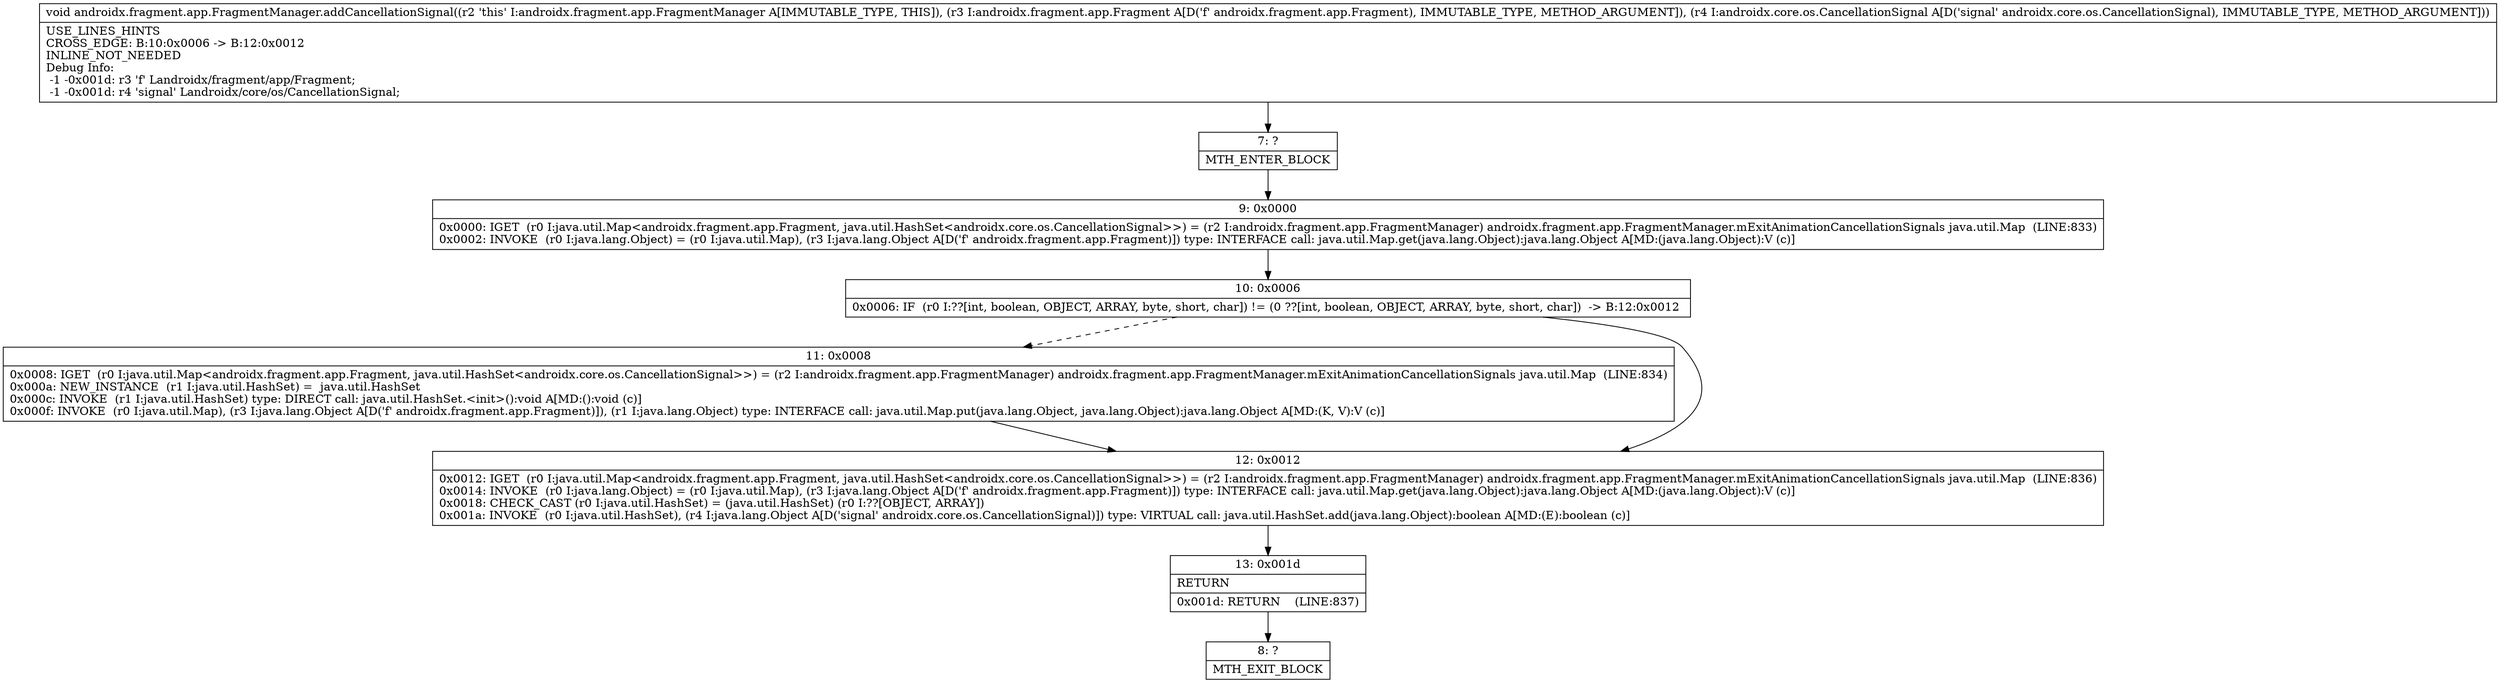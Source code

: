 digraph "CFG forandroidx.fragment.app.FragmentManager.addCancellationSignal(Landroidx\/fragment\/app\/Fragment;Landroidx\/core\/os\/CancellationSignal;)V" {
Node_7 [shape=record,label="{7\:\ ?|MTH_ENTER_BLOCK\l}"];
Node_9 [shape=record,label="{9\:\ 0x0000|0x0000: IGET  (r0 I:java.util.Map\<androidx.fragment.app.Fragment, java.util.HashSet\<androidx.core.os.CancellationSignal\>\>) = (r2 I:androidx.fragment.app.FragmentManager) androidx.fragment.app.FragmentManager.mExitAnimationCancellationSignals java.util.Map  (LINE:833)\l0x0002: INVOKE  (r0 I:java.lang.Object) = (r0 I:java.util.Map), (r3 I:java.lang.Object A[D('f' androidx.fragment.app.Fragment)]) type: INTERFACE call: java.util.Map.get(java.lang.Object):java.lang.Object A[MD:(java.lang.Object):V (c)]\l}"];
Node_10 [shape=record,label="{10\:\ 0x0006|0x0006: IF  (r0 I:??[int, boolean, OBJECT, ARRAY, byte, short, char]) != (0 ??[int, boolean, OBJECT, ARRAY, byte, short, char])  \-\> B:12:0x0012 \l}"];
Node_11 [shape=record,label="{11\:\ 0x0008|0x0008: IGET  (r0 I:java.util.Map\<androidx.fragment.app.Fragment, java.util.HashSet\<androidx.core.os.CancellationSignal\>\>) = (r2 I:androidx.fragment.app.FragmentManager) androidx.fragment.app.FragmentManager.mExitAnimationCancellationSignals java.util.Map  (LINE:834)\l0x000a: NEW_INSTANCE  (r1 I:java.util.HashSet) =  java.util.HashSet \l0x000c: INVOKE  (r1 I:java.util.HashSet) type: DIRECT call: java.util.HashSet.\<init\>():void A[MD:():void (c)]\l0x000f: INVOKE  (r0 I:java.util.Map), (r3 I:java.lang.Object A[D('f' androidx.fragment.app.Fragment)]), (r1 I:java.lang.Object) type: INTERFACE call: java.util.Map.put(java.lang.Object, java.lang.Object):java.lang.Object A[MD:(K, V):V (c)]\l}"];
Node_12 [shape=record,label="{12\:\ 0x0012|0x0012: IGET  (r0 I:java.util.Map\<androidx.fragment.app.Fragment, java.util.HashSet\<androidx.core.os.CancellationSignal\>\>) = (r2 I:androidx.fragment.app.FragmentManager) androidx.fragment.app.FragmentManager.mExitAnimationCancellationSignals java.util.Map  (LINE:836)\l0x0014: INVOKE  (r0 I:java.lang.Object) = (r0 I:java.util.Map), (r3 I:java.lang.Object A[D('f' androidx.fragment.app.Fragment)]) type: INTERFACE call: java.util.Map.get(java.lang.Object):java.lang.Object A[MD:(java.lang.Object):V (c)]\l0x0018: CHECK_CAST (r0 I:java.util.HashSet) = (java.util.HashSet) (r0 I:??[OBJECT, ARRAY]) \l0x001a: INVOKE  (r0 I:java.util.HashSet), (r4 I:java.lang.Object A[D('signal' androidx.core.os.CancellationSignal)]) type: VIRTUAL call: java.util.HashSet.add(java.lang.Object):boolean A[MD:(E):boolean (c)]\l}"];
Node_13 [shape=record,label="{13\:\ 0x001d|RETURN\l|0x001d: RETURN    (LINE:837)\l}"];
Node_8 [shape=record,label="{8\:\ ?|MTH_EXIT_BLOCK\l}"];
MethodNode[shape=record,label="{void androidx.fragment.app.FragmentManager.addCancellationSignal((r2 'this' I:androidx.fragment.app.FragmentManager A[IMMUTABLE_TYPE, THIS]), (r3 I:androidx.fragment.app.Fragment A[D('f' androidx.fragment.app.Fragment), IMMUTABLE_TYPE, METHOD_ARGUMENT]), (r4 I:androidx.core.os.CancellationSignal A[D('signal' androidx.core.os.CancellationSignal), IMMUTABLE_TYPE, METHOD_ARGUMENT]))  | USE_LINES_HINTS\lCROSS_EDGE: B:10:0x0006 \-\> B:12:0x0012\lINLINE_NOT_NEEDED\lDebug Info:\l  \-1 \-0x001d: r3 'f' Landroidx\/fragment\/app\/Fragment;\l  \-1 \-0x001d: r4 'signal' Landroidx\/core\/os\/CancellationSignal;\l}"];
MethodNode -> Node_7;Node_7 -> Node_9;
Node_9 -> Node_10;
Node_10 -> Node_11[style=dashed];
Node_10 -> Node_12;
Node_11 -> Node_12;
Node_12 -> Node_13;
Node_13 -> Node_8;
}

